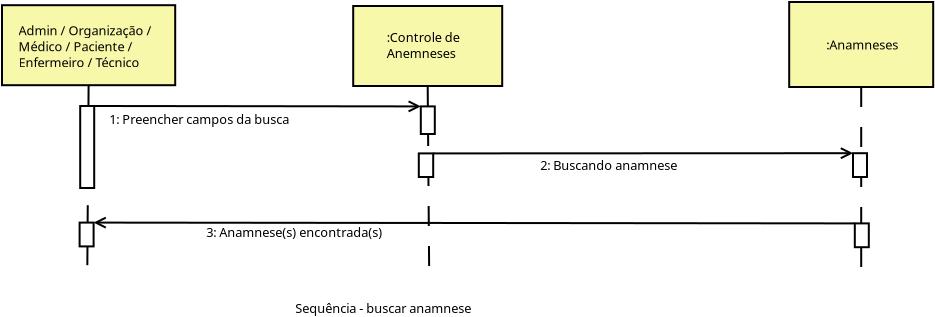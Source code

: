 <?xml version="1.0" encoding="UTF-8"?>
<dia:diagram xmlns:dia="http://www.lysator.liu.se/~alla/dia/">
  <dia:layer name="Background" visible="true" active="true">
    <dia:object type="Standard - Box" version="0" id="O0">
      <dia:attribute name="obj_pos">
        <dia:point val="26.89,8.47"/>
      </dia:attribute>
      <dia:attribute name="obj_bb">
        <dia:rectangle val="26.84,8.42;34.39,12.52"/>
      </dia:attribute>
      <dia:attribute name="elem_corner">
        <dia:point val="26.89,8.47"/>
      </dia:attribute>
      <dia:attribute name="elem_width">
        <dia:real val="7.45"/>
      </dia:attribute>
      <dia:attribute name="elem_height">
        <dia:real val="4"/>
      </dia:attribute>
      <dia:attribute name="border_width">
        <dia:real val="0.1"/>
      </dia:attribute>
      <dia:attribute name="inner_color">
        <dia:color val="#f8f8ab"/>
      </dia:attribute>
      <dia:attribute name="show_background">
        <dia:boolean val="true"/>
      </dia:attribute>
    </dia:object>
    <dia:object type="Standard - Text" version="1" id="O1">
      <dia:attribute name="obj_pos">
        <dia:point val="28.565,10.27"/>
      </dia:attribute>
      <dia:attribute name="obj_bb">
        <dia:rectangle val="28.565,9.675;32.695,11.223"/>
      </dia:attribute>
      <dia:attribute name="text">
        <dia:composite type="text">
          <dia:attribute name="string">
            <dia:string>#:Controle de 
Anemneses#</dia:string>
          </dia:attribute>
          <dia:attribute name="font">
            <dia:font family="sans" style="0" name="Helvetica"/>
          </dia:attribute>
          <dia:attribute name="height">
            <dia:real val="0.8"/>
          </dia:attribute>
          <dia:attribute name="pos">
            <dia:point val="28.565,10.27"/>
          </dia:attribute>
          <dia:attribute name="color">
            <dia:color val="#000000"/>
          </dia:attribute>
          <dia:attribute name="alignment">
            <dia:enum val="0"/>
          </dia:attribute>
        </dia:composite>
      </dia:attribute>
      <dia:attribute name="valign">
        <dia:enum val="3"/>
      </dia:attribute>
    </dia:object>
    <dia:object type="Standard - Box" version="0" id="O2">
      <dia:attribute name="obj_pos">
        <dia:point val="48.69,8.27"/>
      </dia:attribute>
      <dia:attribute name="obj_bb">
        <dia:rectangle val="48.64,8.22;55.94,12.57"/>
      </dia:attribute>
      <dia:attribute name="elem_corner">
        <dia:point val="48.69,8.27"/>
      </dia:attribute>
      <dia:attribute name="elem_width">
        <dia:real val="7.2"/>
      </dia:attribute>
      <dia:attribute name="elem_height">
        <dia:real val="4.25"/>
      </dia:attribute>
      <dia:attribute name="border_width">
        <dia:real val="0.1"/>
      </dia:attribute>
      <dia:attribute name="inner_color">
        <dia:color val="#f8f8ab"/>
      </dia:attribute>
      <dia:attribute name="show_background">
        <dia:boolean val="true"/>
      </dia:attribute>
    </dia:object>
    <dia:object type="Standard - Text" version="1" id="O3">
      <dia:attribute name="obj_pos">
        <dia:point val="50.54,10.645"/>
      </dia:attribute>
      <dia:attribute name="obj_bb">
        <dia:rectangle val="50.54,10.031;54.491,10.835"/>
      </dia:attribute>
      <dia:attribute name="text">
        <dia:composite type="text">
          <dia:attribute name="string">
            <dia:string>#:Anamneses#</dia:string>
          </dia:attribute>
          <dia:attribute name="font">
            <dia:font family="sans" style="0" name="Helvetica"/>
          </dia:attribute>
          <dia:attribute name="height">
            <dia:real val="0.8"/>
          </dia:attribute>
          <dia:attribute name="pos">
            <dia:point val="50.54,10.645"/>
          </dia:attribute>
          <dia:attribute name="color">
            <dia:color val="#000000"/>
          </dia:attribute>
          <dia:attribute name="alignment">
            <dia:enum val="0"/>
          </dia:attribute>
        </dia:composite>
      </dia:attribute>
      <dia:attribute name="valign">
        <dia:enum val="3"/>
      </dia:attribute>
    </dia:object>
    <dia:object type="Standard - Line" version="0" id="O4">
      <dia:attribute name="obj_pos">
        <dia:point val="13.66,12.43"/>
      </dia:attribute>
      <dia:attribute name="obj_bb">
        <dia:rectangle val="13.54,12.38;13.71,22.42"/>
      </dia:attribute>
      <dia:attribute name="conn_endpoints">
        <dia:point val="13.66,12.43"/>
        <dia:point val="13.59,22.37"/>
      </dia:attribute>
      <dia:attribute name="numcp">
        <dia:int val="1"/>
      </dia:attribute>
      <dia:attribute name="line_style">
        <dia:enum val="1"/>
      </dia:attribute>
      <dia:connections>
        <dia:connection handle="0" to="O16" connection="6"/>
      </dia:connections>
    </dia:object>
    <dia:object type="Standard - Line" version="0" id="O5">
      <dia:attribute name="obj_pos">
        <dia:point val="52.29,12.52"/>
      </dia:attribute>
      <dia:attribute name="obj_bb">
        <dia:rectangle val="52.24,12.47;52.34,21.97"/>
      </dia:attribute>
      <dia:attribute name="conn_endpoints">
        <dia:point val="52.29,12.52"/>
        <dia:point val="52.29,21.92"/>
      </dia:attribute>
      <dia:attribute name="numcp">
        <dia:int val="1"/>
      </dia:attribute>
      <dia:attribute name="line_style">
        <dia:enum val="1"/>
      </dia:attribute>
      <dia:connections>
        <dia:connection handle="0" to="O2" connection="6"/>
      </dia:connections>
    </dia:object>
    <dia:object type="Standard - Line" version="0" id="O6">
      <dia:attribute name="obj_pos">
        <dia:point val="30.615,12.47"/>
      </dia:attribute>
      <dia:attribute name="obj_bb">
        <dia:rectangle val="30.565,12.42;30.74,22.02"/>
      </dia:attribute>
      <dia:attribute name="conn_endpoints">
        <dia:point val="30.615,12.47"/>
        <dia:point val="30.69,21.97"/>
      </dia:attribute>
      <dia:attribute name="numcp">
        <dia:int val="1"/>
      </dia:attribute>
      <dia:attribute name="line_style">
        <dia:enum val="1"/>
      </dia:attribute>
      <dia:connections>
        <dia:connection handle="0" to="O0" connection="6"/>
      </dia:connections>
    </dia:object>
    <dia:object type="Standard - Box" version="0" id="O7">
      <dia:attribute name="obj_pos">
        <dia:point val="13.24,13.47"/>
      </dia:attribute>
      <dia:attribute name="obj_bb">
        <dia:rectangle val="13.19,13.42;13.99,17.62"/>
      </dia:attribute>
      <dia:attribute name="elem_corner">
        <dia:point val="13.24,13.47"/>
      </dia:attribute>
      <dia:attribute name="elem_width">
        <dia:real val="0.7"/>
      </dia:attribute>
      <dia:attribute name="elem_height">
        <dia:real val="4.1"/>
      </dia:attribute>
      <dia:attribute name="show_background">
        <dia:boolean val="true"/>
      </dia:attribute>
    </dia:object>
    <dia:object type="Standard - Box" version="0" id="O8">
      <dia:attribute name="obj_pos">
        <dia:point val="51.88,15.83"/>
      </dia:attribute>
      <dia:attribute name="obj_bb">
        <dia:rectangle val="51.83,15.78;52.63,17.07"/>
      </dia:attribute>
      <dia:attribute name="elem_corner">
        <dia:point val="51.88,15.83"/>
      </dia:attribute>
      <dia:attribute name="elem_width">
        <dia:real val="0.7"/>
      </dia:attribute>
      <dia:attribute name="elem_height">
        <dia:real val="1.19"/>
      </dia:attribute>
      <dia:attribute name="show_background">
        <dia:boolean val="true"/>
      </dia:attribute>
    </dia:object>
    <dia:object type="Standard - Box" version="0" id="O9">
      <dia:attribute name="obj_pos">
        <dia:point val="30.27,13.49"/>
      </dia:attribute>
      <dia:attribute name="obj_bb">
        <dia:rectangle val="30.22,13.44;31.02,14.92"/>
      </dia:attribute>
      <dia:attribute name="elem_corner">
        <dia:point val="30.27,13.49"/>
      </dia:attribute>
      <dia:attribute name="elem_width">
        <dia:real val="0.7"/>
      </dia:attribute>
      <dia:attribute name="elem_height">
        <dia:real val="1.38"/>
      </dia:attribute>
      <dia:attribute name="show_background">
        <dia:boolean val="true"/>
      </dia:attribute>
    </dia:object>
    <dia:object type="Standard - Line" version="0" id="O10">
      <dia:attribute name="obj_pos">
        <dia:point val="13.94,13.47"/>
      </dia:attribute>
      <dia:attribute name="obj_bb">
        <dia:rectangle val="13.89,13.158;30.382,13.82"/>
      </dia:attribute>
      <dia:attribute name="conn_endpoints">
        <dia:point val="13.94,13.47"/>
        <dia:point val="30.27,13.49"/>
      </dia:attribute>
      <dia:attribute name="numcp">
        <dia:int val="1"/>
      </dia:attribute>
      <dia:attribute name="end_arrow">
        <dia:enum val="1"/>
      </dia:attribute>
      <dia:attribute name="end_arrow_length">
        <dia:real val="0.5"/>
      </dia:attribute>
      <dia:attribute name="end_arrow_width">
        <dia:real val="0.5"/>
      </dia:attribute>
      <dia:connections>
        <dia:connection handle="0" to="O7" connection="2"/>
        <dia:connection handle="1" to="O9" connection="0"/>
      </dia:connections>
    </dia:object>
    <dia:object type="Standard - Line" version="0" id="O11">
      <dia:attribute name="obj_pos">
        <dia:point val="30.89,15.84"/>
      </dia:attribute>
      <dia:attribute name="obj_bb">
        <dia:rectangle val="30.84,15.499;51.992,16.161"/>
      </dia:attribute>
      <dia:attribute name="conn_endpoints">
        <dia:point val="30.89,15.84"/>
        <dia:point val="51.88,15.83"/>
      </dia:attribute>
      <dia:attribute name="numcp">
        <dia:int val="1"/>
      </dia:attribute>
      <dia:attribute name="end_arrow">
        <dia:enum val="1"/>
      </dia:attribute>
      <dia:attribute name="end_arrow_length">
        <dia:real val="0.5"/>
      </dia:attribute>
      <dia:attribute name="end_arrow_width">
        <dia:real val="0.5"/>
      </dia:attribute>
      <dia:connections>
        <dia:connection handle="0" to="O15" connection="2"/>
        <dia:connection handle="1" to="O8" connection="0"/>
      </dia:connections>
    </dia:object>
    <dia:object type="Standard - Text" version="1" id="O12">
      <dia:attribute name="obj_pos">
        <dia:point val="14.69,14.37"/>
      </dia:attribute>
      <dia:attribute name="obj_bb">
        <dia:rectangle val="14.69,13.756;24.564,14.56"/>
      </dia:attribute>
      <dia:attribute name="text">
        <dia:composite type="text">
          <dia:attribute name="string">
            <dia:string>#1: Preencher campos da busca#</dia:string>
          </dia:attribute>
          <dia:attribute name="font">
            <dia:font family="sans" style="0" name="Helvetica"/>
          </dia:attribute>
          <dia:attribute name="height">
            <dia:real val="0.8"/>
          </dia:attribute>
          <dia:attribute name="pos">
            <dia:point val="14.69,14.37"/>
          </dia:attribute>
          <dia:attribute name="color">
            <dia:color val="#000000"/>
          </dia:attribute>
          <dia:attribute name="alignment">
            <dia:enum val="0"/>
          </dia:attribute>
        </dia:composite>
      </dia:attribute>
      <dia:attribute name="valign">
        <dia:enum val="3"/>
      </dia:attribute>
    </dia:object>
    <dia:object type="Standard - Text" version="1" id="O13">
      <dia:attribute name="obj_pos">
        <dia:point val="36.24,16.67"/>
      </dia:attribute>
      <dia:attribute name="obj_bb">
        <dia:rectangle val="36.24,16.056;43.754,16.86"/>
      </dia:attribute>
      <dia:attribute name="text">
        <dia:composite type="text">
          <dia:attribute name="string">
            <dia:string>#2: Buscando anamnese#</dia:string>
          </dia:attribute>
          <dia:attribute name="font">
            <dia:font family="sans" style="0" name="Helvetica"/>
          </dia:attribute>
          <dia:attribute name="height">
            <dia:real val="0.8"/>
          </dia:attribute>
          <dia:attribute name="pos">
            <dia:point val="36.24,16.67"/>
          </dia:attribute>
          <dia:attribute name="color">
            <dia:color val="#000000"/>
          </dia:attribute>
          <dia:attribute name="alignment">
            <dia:enum val="0"/>
          </dia:attribute>
        </dia:composite>
      </dia:attribute>
      <dia:attribute name="valign">
        <dia:enum val="3"/>
      </dia:attribute>
    </dia:object>
    <dia:object type="Standard - Text" version="1" id="O14">
      <dia:attribute name="obj_pos">
        <dia:point val="23.99,23.82"/>
      </dia:attribute>
      <dia:attribute name="obj_bb">
        <dia:rectangle val="23.99,23.206;33.676,24.01"/>
      </dia:attribute>
      <dia:attribute name="text">
        <dia:composite type="text">
          <dia:attribute name="string">
            <dia:string>#Sequência - buscar anamnese#</dia:string>
          </dia:attribute>
          <dia:attribute name="font">
            <dia:font family="sans" style="0" name="Helvetica"/>
          </dia:attribute>
          <dia:attribute name="height">
            <dia:real val="0.8"/>
          </dia:attribute>
          <dia:attribute name="pos">
            <dia:point val="23.99,23.82"/>
          </dia:attribute>
          <dia:attribute name="color">
            <dia:color val="#000000"/>
          </dia:attribute>
          <dia:attribute name="alignment">
            <dia:enum val="0"/>
          </dia:attribute>
        </dia:composite>
      </dia:attribute>
      <dia:attribute name="valign">
        <dia:enum val="3"/>
      </dia:attribute>
    </dia:object>
    <dia:object type="Standard - Box" version="0" id="O15">
      <dia:attribute name="obj_pos">
        <dia:point val="30.17,15.84"/>
      </dia:attribute>
      <dia:attribute name="obj_bb">
        <dia:rectangle val="30.12,15.79;30.94,17.07"/>
      </dia:attribute>
      <dia:attribute name="elem_corner">
        <dia:point val="30.17,15.84"/>
      </dia:attribute>
      <dia:attribute name="elem_width">
        <dia:real val="0.72"/>
      </dia:attribute>
      <dia:attribute name="elem_height">
        <dia:real val="1.18"/>
      </dia:attribute>
      <dia:attribute name="show_background">
        <dia:boolean val="true"/>
      </dia:attribute>
    </dia:object>
    <dia:object type="Standard - Box" version="0" id="O16">
      <dia:attribute name="obj_pos">
        <dia:point val="9.33,8.43"/>
      </dia:attribute>
      <dia:attribute name="obj_bb">
        <dia:rectangle val="9.28,8.38;18.04,12.48"/>
      </dia:attribute>
      <dia:attribute name="elem_corner">
        <dia:point val="9.33,8.43"/>
      </dia:attribute>
      <dia:attribute name="elem_width">
        <dia:real val="8.66"/>
      </dia:attribute>
      <dia:attribute name="elem_height">
        <dia:real val="4"/>
      </dia:attribute>
      <dia:attribute name="border_width">
        <dia:real val="0.1"/>
      </dia:attribute>
      <dia:attribute name="inner_color">
        <dia:color val="#f8f8ab"/>
      </dia:attribute>
      <dia:attribute name="show_background">
        <dia:boolean val="true"/>
      </dia:attribute>
    </dia:object>
    <dia:object type="Standard - Text" version="1" id="O17">
      <dia:attribute name="obj_pos">
        <dia:point val="10.155,9.93"/>
      </dia:attribute>
      <dia:attribute name="obj_bb">
        <dia:rectangle val="10.155,9.335;17.238,11.682"/>
      </dia:attribute>
      <dia:attribute name="text">
        <dia:composite type="text">
          <dia:attribute name="string">
            <dia:string>#Admin / Organização /
Médico / Paciente / 
Enfermeiro / Técnico#</dia:string>
          </dia:attribute>
          <dia:attribute name="font">
            <dia:font family="sans" style="0" name="Helvetica"/>
          </dia:attribute>
          <dia:attribute name="height">
            <dia:real val="0.8"/>
          </dia:attribute>
          <dia:attribute name="pos">
            <dia:point val="10.155,9.93"/>
          </dia:attribute>
          <dia:attribute name="color">
            <dia:color val="#000000"/>
          </dia:attribute>
          <dia:attribute name="alignment">
            <dia:enum val="0"/>
          </dia:attribute>
        </dia:composite>
      </dia:attribute>
      <dia:attribute name="valign">
        <dia:enum val="3"/>
      </dia:attribute>
    </dia:object>
    <dia:object type="Standard - Box" version="0" id="O18">
      <dia:attribute name="obj_pos">
        <dia:point val="51.97,19.34"/>
      </dia:attribute>
      <dia:attribute name="obj_bb">
        <dia:rectangle val="51.92,19.29;52.72,20.58"/>
      </dia:attribute>
      <dia:attribute name="elem_corner">
        <dia:point val="51.97,19.34"/>
      </dia:attribute>
      <dia:attribute name="elem_width">
        <dia:real val="0.7"/>
      </dia:attribute>
      <dia:attribute name="elem_height">
        <dia:real val="1.19"/>
      </dia:attribute>
      <dia:attribute name="show_background">
        <dia:boolean val="true"/>
      </dia:attribute>
    </dia:object>
    <dia:object type="Standard - Box" version="0" id="O19">
      <dia:attribute name="obj_pos">
        <dia:point val="13.21,19.3"/>
      </dia:attribute>
      <dia:attribute name="obj_bb">
        <dia:rectangle val="13.16,19.25;13.96,20.54"/>
      </dia:attribute>
      <dia:attribute name="elem_corner">
        <dia:point val="13.21,19.3"/>
      </dia:attribute>
      <dia:attribute name="elem_width">
        <dia:real val="0.7"/>
      </dia:attribute>
      <dia:attribute name="elem_height">
        <dia:real val="1.19"/>
      </dia:attribute>
      <dia:attribute name="show_background">
        <dia:boolean val="true"/>
      </dia:attribute>
    </dia:object>
    <dia:object type="Standard - Line" version="0" id="O20">
      <dia:attribute name="obj_pos">
        <dia:point val="13.91,19.3"/>
      </dia:attribute>
      <dia:attribute name="obj_bb">
        <dia:rectangle val="13.86,18.97;52.02,19.632"/>
      </dia:attribute>
      <dia:attribute name="conn_endpoints">
        <dia:point val="13.91,19.3"/>
        <dia:point val="51.97,19.34"/>
      </dia:attribute>
      <dia:attribute name="numcp">
        <dia:int val="1"/>
      </dia:attribute>
      <dia:attribute name="start_arrow">
        <dia:enum val="1"/>
      </dia:attribute>
      <dia:attribute name="start_arrow_length">
        <dia:real val="0.5"/>
      </dia:attribute>
      <dia:attribute name="start_arrow_width">
        <dia:real val="0.5"/>
      </dia:attribute>
      <dia:connections>
        <dia:connection handle="0" to="O19" connection="2"/>
        <dia:connection handle="1" to="O18" connection="0"/>
      </dia:connections>
    </dia:object>
    <dia:object type="Standard - Text" version="1" id="O21">
      <dia:attribute name="obj_pos">
        <dia:point val="19.54,20.02"/>
      </dia:attribute>
      <dia:attribute name="obj_bb">
        <dia:rectangle val="19.54,19.425;29.273,20.172"/>
      </dia:attribute>
      <dia:attribute name="text">
        <dia:composite type="text">
          <dia:attribute name="string">
            <dia:string>#3: Anamnese(s) encontrada(s)#</dia:string>
          </dia:attribute>
          <dia:attribute name="font">
            <dia:font family="sans" style="0" name="Helvetica"/>
          </dia:attribute>
          <dia:attribute name="height">
            <dia:real val="0.8"/>
          </dia:attribute>
          <dia:attribute name="pos">
            <dia:point val="19.54,20.02"/>
          </dia:attribute>
          <dia:attribute name="color">
            <dia:color val="#000000"/>
          </dia:attribute>
          <dia:attribute name="alignment">
            <dia:enum val="0"/>
          </dia:attribute>
        </dia:composite>
      </dia:attribute>
      <dia:attribute name="valign">
        <dia:enum val="3"/>
      </dia:attribute>
    </dia:object>
  </dia:layer>
</dia:diagram>

